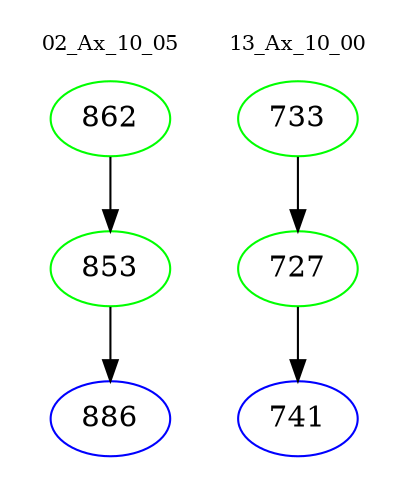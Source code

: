 digraph{
subgraph cluster_0 {
color = white
label = "02_Ax_10_05";
fontsize=10;
T0_862 [label="862", color="green"]
T0_862 -> T0_853 [color="black"]
T0_853 [label="853", color="green"]
T0_853 -> T0_886 [color="black"]
T0_886 [label="886", color="blue"]
}
subgraph cluster_1 {
color = white
label = "13_Ax_10_00";
fontsize=10;
T1_733 [label="733", color="green"]
T1_733 -> T1_727 [color="black"]
T1_727 [label="727", color="green"]
T1_727 -> T1_741 [color="black"]
T1_741 [label="741", color="blue"]
}
}
